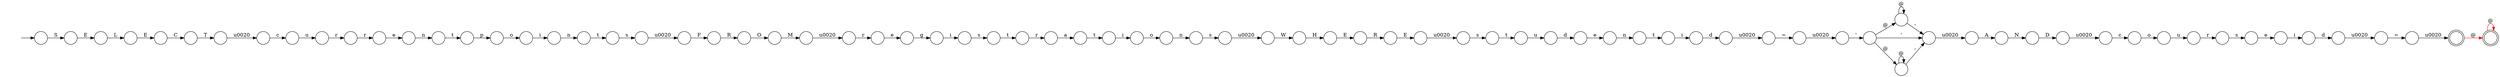 digraph Automaton {
  rankdir = LR;
  0 [shape=circle,label=""];
  0 -> 34 [label="r"]
  1 [shape=circle,label=""];
  1 -> 57 [label="r"]
  2 [shape=circle,label=""];
  2 -> 50 [label="n"]
  3 [shape=circle,label=""];
  3 -> 76 [label="\u0020"]
  4 [shape=circle,label=""];
  4 -> 28 [label="s"]
  5 [shape=circle,label=""];
  5 -> 63 [label="c"]
  6 [shape=circle,label=""];
  6 -> 69 [label="E"]
  7 [shape=circle,label=""];
  7 -> 3 [label="E"]
  8 [shape=circle,label=""];
  8 -> 18 [label="\u0020"]
  9 [shape=circle,label=""];
  9 -> 56 [label="d"]
  10 [shape=circle,label=""];
  10 -> 40 [label="u"]
  11 [shape=circle,label=""];
  11 -> 19 [label="\u0020"]
  12 [shape=circle,label=""];
  12 -> 70 [label="i"]
  13 [shape=circle,label=""];
  13 -> 5 [label="\u0020"]
  14 [shape=circle,label=""];
  14 -> 62 [label="i"]
  15 [shape=circle,label=""];
  15 -> 11 [label="s"]
  16 [shape=circle,label=""];
  16 -> 2 [label="e"]
  17 [shape=circle,label=""];
  17 -> 4 [label="t"]
  18 [shape=doublecircle,label=""];
  18 -> 47 [label="@",color=red]
  19 [shape=circle,label=""];
  19 -> 79 [label="W"]
  20 [shape=circle,label=""];
  20 -> 20 [label="@"]
  20 -> 43 [label="'"]
  21 [shape=circle,label=""];
  21 -> 37 [label="E"]
  22 [shape=circle,label=""];
  22 -> 52 [label="F"]
  23 [shape=circle,label=""];
  23 -> 66 [label="n"]
  24 [shape=circle,label=""];
  24 -> 78 [label="T"]
  25 [shape=circle,label=""];
  25 -> 64 [label="e"]
  26 [shape=circle,label=""];
  26 -> 55 [label="="]
  27 [shape=circle,label=""];
  27 -> 46 [label="A"]
  28 [shape=circle,label=""];
  28 -> 22 [label="\u0020"]
  29 [shape=circle,label=""];
  29 -> 68 [label="t"]
  30 [shape=circle,label=""];
  30 -> 35 [label="M"]
  31 [shape=circle,label=""];
  31 -> 13 [label="D"]
  32 [shape=circle,label=""];
  32 -> 36 [label="u"]
  33 [shape=circle,label=""];
  33 -> 26 [label="\u0020"]
  34 [shape=circle,label=""];
  34 -> 23 [label="e"]
  35 [shape=circle,label=""];
  35 -> 1 [label="\u0020"]
  36 [shape=circle,label=""];
  36 -> 72 [label="r"]
  37 [shape=circle,label=""];
  37 -> 7 [label="R"]
  38 [shape=circle,label=""];
  initial [shape=plaintext,label=""];
  initial -> 38
  38 -> 75 [label="S"]
  39 [shape=circle,label=""];
  39 -> 71 [label="'"]
  40 [shape=circle,label=""];
  40 -> 0 [label="r"]
  41 [shape=circle,label=""];
  41 -> 73 [label="t"]
  42 [shape=circle,label=""];
  42 -> 58 [label="i"]
  43 [shape=circle,label=""];
  43 -> 27 [label="\u0020"]
  44 [shape=circle,label=""];
  44 -> 33 [label="d"]
  45 [shape=circle,label=""];
  45 -> 44 [label="i"]
  46 [shape=circle,label=""];
  46 -> 31 [label="N"]
  47 [shape=doublecircle,label=""];
  47 -> 47 [label="@",color=red]
  48 [shape=circle,label=""];
  48 -> 10 [label="c"]
  49 [shape=circle,label=""];
  49 -> 42 [label="t"]
  50 [shape=circle,label=""];
  50 -> 45 [label="t"]
  51 [shape=circle,label=""];
  51 -> 30 [label="O"]
  52 [shape=circle,label=""];
  52 -> 51 [label="R"]
  53 [shape=circle,label=""];
  53 -> 6 [label="L"]
  54 [shape=circle,label=""];
  54 -> 15 [label="n"]
  55 [shape=circle,label=""];
  55 -> 39 [label="\u0020"]
  56 [shape=circle,label=""];
  56 -> 74 [label="\u0020"]
  57 [shape=circle,label=""];
  57 -> 67 [label="e"]
  58 [shape=circle,label=""];
  58 -> 54 [label="o"]
  59 [shape=circle,label=""];
  59 -> 49 [label="a"]
  60 [shape=circle,label=""];
  60 -> 14 [label="o"]
  61 [shape=circle,label=""];
  61 -> 60 [label="p"]
  62 [shape=circle,label=""];
  62 -> 17 [label="n"]
  63 [shape=circle,label=""];
  63 -> 32 [label="o"]
  64 [shape=circle,label=""];
  64 -> 9 [label="i"]
  65 [shape=circle,label=""];
  65 -> 65 [label="@"]
  65 -> 43 [label="'"]
  66 [shape=circle,label=""];
  66 -> 61 [label="t"]
  67 [shape=circle,label=""];
  67 -> 12 [label="g"]
  68 [shape=circle,label=""];
  68 -> 59 [label="r"]
  69 [shape=circle,label=""];
  69 -> 24 [label="C"]
  70 [shape=circle,label=""];
  70 -> 29 [label="s"]
  71 [shape=circle,label=""];
  71 -> 20 [label="@"]
  71 -> 65 [label="@"]
  71 -> 43 [label="'"]
  72 [shape=circle,label=""];
  72 -> 25 [label="s"]
  73 [shape=circle,label=""];
  73 -> 77 [label="u"]
  74 [shape=circle,label=""];
  74 -> 8 [label="="]
  75 [shape=circle,label=""];
  75 -> 53 [label="E"]
  76 [shape=circle,label=""];
  76 -> 41 [label="s"]
  77 [shape=circle,label=""];
  77 -> 16 [label="d"]
  78 [shape=circle,label=""];
  78 -> 48 [label="\u0020"]
  79 [shape=circle,label=""];
  79 -> 21 [label="H"]
}
